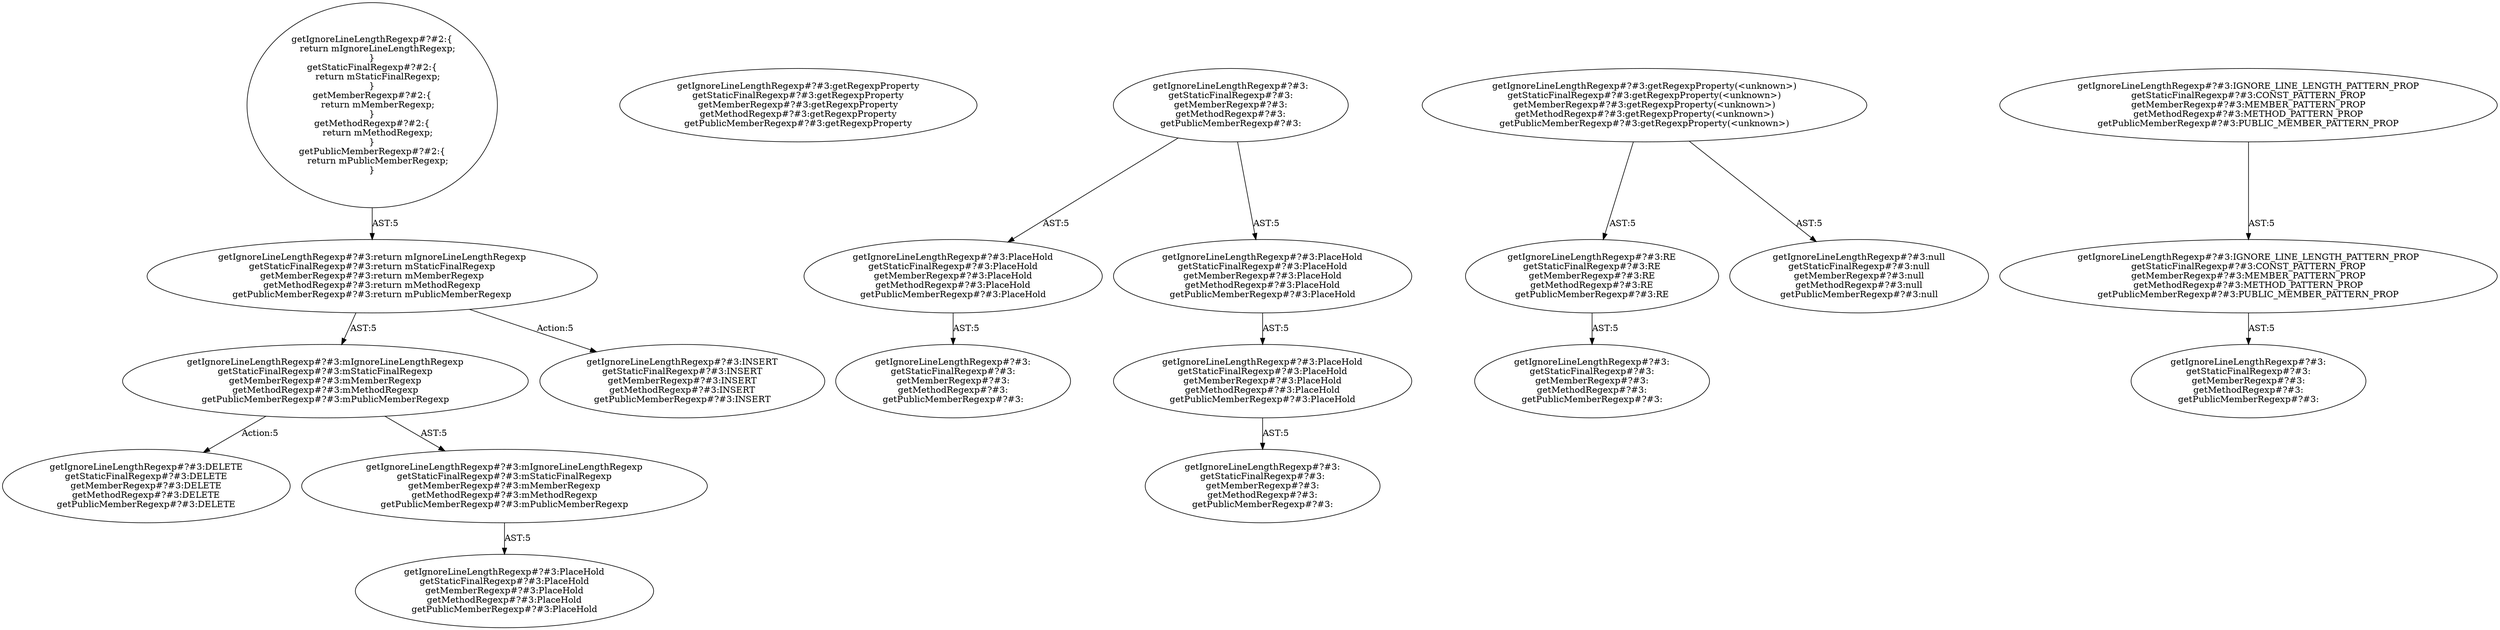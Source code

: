 digraph "Pattern" {
0 [label="getIgnoreLineLengthRegexp#?#3:DELETE
getStaticFinalRegexp#?#3:DELETE
getMemberRegexp#?#3:DELETE
getMethodRegexp#?#3:DELETE
getPublicMemberRegexp#?#3:DELETE" shape=ellipse]
1 [label="getIgnoreLineLengthRegexp#?#3:mIgnoreLineLengthRegexp
getStaticFinalRegexp#?#3:mStaticFinalRegexp
getMemberRegexp#?#3:mMemberRegexp
getMethodRegexp#?#3:mMethodRegexp
getPublicMemberRegexp#?#3:mPublicMemberRegexp" shape=ellipse]
2 [label="getIgnoreLineLengthRegexp#?#3:return mIgnoreLineLengthRegexp
getStaticFinalRegexp#?#3:return mStaticFinalRegexp
getMemberRegexp#?#3:return mMemberRegexp
getMethodRegexp#?#3:return mMethodRegexp
getPublicMemberRegexp#?#3:return mPublicMemberRegexp" shape=ellipse]
3 [label="getIgnoreLineLengthRegexp#?#2:\{
    return mIgnoreLineLengthRegexp;
\}
getStaticFinalRegexp#?#2:\{
    return mStaticFinalRegexp;
\}
getMemberRegexp#?#2:\{
    return mMemberRegexp;
\}
getMethodRegexp#?#2:\{
    return mMethodRegexp;
\}
getPublicMemberRegexp#?#2:\{
    return mPublicMemberRegexp;
\}" shape=ellipse]
4 [label="getIgnoreLineLengthRegexp#?#3:INSERT
getStaticFinalRegexp#?#3:INSERT
getMemberRegexp#?#3:INSERT
getMethodRegexp#?#3:INSERT
getPublicMemberRegexp#?#3:INSERT" shape=ellipse]
5 [label="getIgnoreLineLengthRegexp#?#3:getRegexpProperty
getStaticFinalRegexp#?#3:getRegexpProperty
getMemberRegexp#?#3:getRegexpProperty
getMethodRegexp#?#3:getRegexpProperty
getPublicMemberRegexp#?#3:getRegexpProperty" shape=ellipse]
6 [label="getIgnoreLineLengthRegexp#?#3:
getStaticFinalRegexp#?#3:
getMemberRegexp#?#3:
getMethodRegexp#?#3:
getPublicMemberRegexp#?#3:" shape=ellipse]
7 [label="getIgnoreLineLengthRegexp#?#3:PlaceHold
getStaticFinalRegexp#?#3:PlaceHold
getMemberRegexp#?#3:PlaceHold
getMethodRegexp#?#3:PlaceHold
getPublicMemberRegexp#?#3:PlaceHold" shape=ellipse]
8 [label="getIgnoreLineLengthRegexp#?#3:
getStaticFinalRegexp#?#3:
getMemberRegexp#?#3:
getMethodRegexp#?#3:
getPublicMemberRegexp#?#3:" shape=ellipse]
9 [label="getIgnoreLineLengthRegexp#?#3:PlaceHold
getStaticFinalRegexp#?#3:PlaceHold
getMemberRegexp#?#3:PlaceHold
getMethodRegexp#?#3:PlaceHold
getPublicMemberRegexp#?#3:PlaceHold" shape=ellipse]
10 [label="getIgnoreLineLengthRegexp#?#3:PlaceHold
getStaticFinalRegexp#?#3:PlaceHold
getMemberRegexp#?#3:PlaceHold
getMethodRegexp#?#3:PlaceHold
getPublicMemberRegexp#?#3:PlaceHold" shape=ellipse]
11 [label="getIgnoreLineLengthRegexp#?#3:
getStaticFinalRegexp#?#3:
getMemberRegexp#?#3:
getMethodRegexp#?#3:
getPublicMemberRegexp#?#3:" shape=ellipse]
12 [label="getIgnoreLineLengthRegexp#?#3:getRegexpProperty(<unknown>)
getStaticFinalRegexp#?#3:getRegexpProperty(<unknown>)
getMemberRegexp#?#3:getRegexpProperty(<unknown>)
getMethodRegexp#?#3:getRegexpProperty(<unknown>)
getPublicMemberRegexp#?#3:getRegexpProperty(<unknown>)" shape=ellipse]
13 [label="getIgnoreLineLengthRegexp#?#3:RE
getStaticFinalRegexp#?#3:RE
getMemberRegexp#?#3:RE
getMethodRegexp#?#3:RE
getPublicMemberRegexp#?#3:RE" shape=ellipse]
14 [label="getIgnoreLineLengthRegexp#?#3:
getStaticFinalRegexp#?#3:
getMemberRegexp#?#3:
getMethodRegexp#?#3:
getPublicMemberRegexp#?#3:" shape=ellipse]
15 [label="getIgnoreLineLengthRegexp#?#3:null
getStaticFinalRegexp#?#3:null
getMemberRegexp#?#3:null
getMethodRegexp#?#3:null
getPublicMemberRegexp#?#3:null" shape=ellipse]
16 [label="getIgnoreLineLengthRegexp#?#3:IGNORE_LINE_LENGTH_PATTERN_PROP
getStaticFinalRegexp#?#3:CONST_PATTERN_PROP
getMemberRegexp#?#3:MEMBER_PATTERN_PROP
getMethodRegexp#?#3:METHOD_PATTERN_PROP
getPublicMemberRegexp#?#3:PUBLIC_MEMBER_PATTERN_PROP" shape=ellipse]
17 [label="getIgnoreLineLengthRegexp#?#3:IGNORE_LINE_LENGTH_PATTERN_PROP
getStaticFinalRegexp#?#3:CONST_PATTERN_PROP
getMemberRegexp#?#3:MEMBER_PATTERN_PROP
getMethodRegexp#?#3:METHOD_PATTERN_PROP
getPublicMemberRegexp#?#3:PUBLIC_MEMBER_PATTERN_PROP" shape=ellipse]
18 [label="getIgnoreLineLengthRegexp#?#3:
getStaticFinalRegexp#?#3:
getMemberRegexp#?#3:
getMethodRegexp#?#3:
getPublicMemberRegexp#?#3:" shape=ellipse]
19 [label="getIgnoreLineLengthRegexp#?#3:mIgnoreLineLengthRegexp
getStaticFinalRegexp#?#3:mStaticFinalRegexp
getMemberRegexp#?#3:mMemberRegexp
getMethodRegexp#?#3:mMethodRegexp
getPublicMemberRegexp#?#3:mPublicMemberRegexp" shape=ellipse]
20 [label="getIgnoreLineLengthRegexp#?#3:PlaceHold
getStaticFinalRegexp#?#3:PlaceHold
getMemberRegexp#?#3:PlaceHold
getMethodRegexp#?#3:PlaceHold
getPublicMemberRegexp#?#3:PlaceHold" shape=ellipse]
1 -> 0 [label="Action:5"];
1 -> 19 [label="AST:5"];
2 -> 1 [label="AST:5"];
2 -> 4 [label="Action:5"];
3 -> 2 [label="AST:5"];
6 -> 7 [label="AST:5"];
6 -> 9 [label="AST:5"];
7 -> 8 [label="AST:5"];
9 -> 10 [label="AST:5"];
10 -> 11 [label="AST:5"];
12 -> 13 [label="AST:5"];
12 -> 15 [label="AST:5"];
13 -> 14 [label="AST:5"];
16 -> 17 [label="AST:5"];
17 -> 18 [label="AST:5"];
19 -> 20 [label="AST:5"];
}
